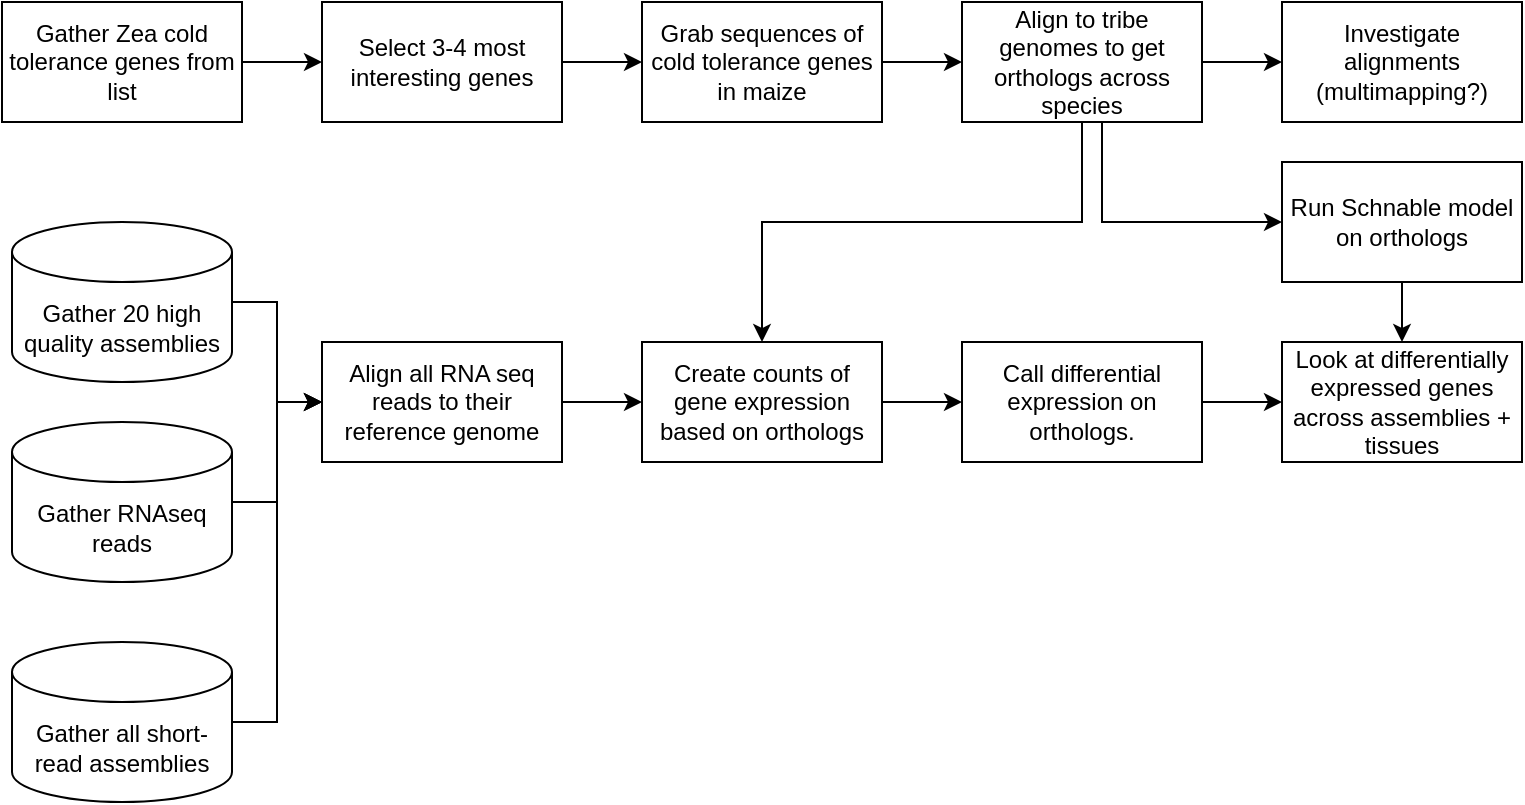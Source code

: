 <mxfile version="16.4.2" type="device"><diagram id="xK6OHSbXqzukHt_eQ0RS" name="Page-1"><mxGraphModel dx="879" dy="503" grid="1" gridSize="10" guides="1" tooltips="1" connect="1" arrows="1" fold="1" page="1" pageScale="1" pageWidth="850" pageHeight="1100" math="0" shadow="0"><root><mxCell id="0"/><mxCell id="1" parent="0"/><mxCell id="vJbxFcg-WxmfO-gbRe9B-28" style="edgeStyle=orthogonalEdgeStyle;rounded=0;orthogonalLoop=1;jettySize=auto;html=1;" edge="1" parent="1" source="vJbxFcg-WxmfO-gbRe9B-1" target="vJbxFcg-WxmfO-gbRe9B-27"><mxGeometry relative="1" as="geometry"/></mxCell><mxCell id="vJbxFcg-WxmfO-gbRe9B-1" value="Gather Zea cold tolerance genes from list" style="rounded=0;whiteSpace=wrap;html=1;" vertex="1" parent="1"><mxGeometry x="60" y="90" width="120" height="60" as="geometry"/></mxCell><mxCell id="vJbxFcg-WxmfO-gbRe9B-7" style="edgeStyle=orthogonalEdgeStyle;rounded=0;orthogonalLoop=1;jettySize=auto;html=1;" edge="1" parent="1" source="vJbxFcg-WxmfO-gbRe9B-2" target="vJbxFcg-WxmfO-gbRe9B-6"><mxGeometry relative="1" as="geometry"/></mxCell><mxCell id="vJbxFcg-WxmfO-gbRe9B-2" value="Grab sequences of cold tolerance genes in maize" style="rounded=0;whiteSpace=wrap;html=1;" vertex="1" parent="1"><mxGeometry x="380" y="90" width="120" height="60" as="geometry"/></mxCell><mxCell id="vJbxFcg-WxmfO-gbRe9B-22" style="edgeStyle=orthogonalEdgeStyle;rounded=0;orthogonalLoop=1;jettySize=auto;html=1;" edge="1" parent="1" source="vJbxFcg-WxmfO-gbRe9B-6" target="vJbxFcg-WxmfO-gbRe9B-21"><mxGeometry relative="1" as="geometry"/></mxCell><mxCell id="vJbxFcg-WxmfO-gbRe9B-30" style="edgeStyle=orthogonalEdgeStyle;rounded=0;orthogonalLoop=1;jettySize=auto;html=1;" edge="1" parent="1" source="vJbxFcg-WxmfO-gbRe9B-6" target="vJbxFcg-WxmfO-gbRe9B-20"><mxGeometry relative="1" as="geometry"><Array as="points"><mxPoint x="600" y="200"/><mxPoint x="440" y="200"/></Array></mxGeometry></mxCell><mxCell id="vJbxFcg-WxmfO-gbRe9B-35" style="edgeStyle=orthogonalEdgeStyle;rounded=0;orthogonalLoop=1;jettySize=auto;html=1;entryX=0;entryY=0.5;entryDx=0;entryDy=0;" edge="1" parent="1" source="vJbxFcg-WxmfO-gbRe9B-6" target="vJbxFcg-WxmfO-gbRe9B-33"><mxGeometry relative="1" as="geometry"><Array as="points"><mxPoint x="610" y="200"/></Array></mxGeometry></mxCell><mxCell id="vJbxFcg-WxmfO-gbRe9B-6" value="Align to tribe genomes to get orthologs across species" style="rounded=0;whiteSpace=wrap;html=1;" vertex="1" parent="1"><mxGeometry x="540" y="90" width="120" height="60" as="geometry"/></mxCell><mxCell id="vJbxFcg-WxmfO-gbRe9B-24" style="edgeStyle=orthogonalEdgeStyle;rounded=0;orthogonalLoop=1;jettySize=auto;html=1;entryX=0;entryY=0.5;entryDx=0;entryDy=0;" edge="1" parent="1" source="vJbxFcg-WxmfO-gbRe9B-11" target="vJbxFcg-WxmfO-gbRe9B-20"><mxGeometry relative="1" as="geometry"/></mxCell><mxCell id="vJbxFcg-WxmfO-gbRe9B-11" value="Align all RNA seq reads to their reference genome" style="rounded=0;whiteSpace=wrap;html=1;" vertex="1" parent="1"><mxGeometry x="220" y="260" width="120" height="60" as="geometry"/></mxCell><mxCell id="vJbxFcg-WxmfO-gbRe9B-32" style="edgeStyle=orthogonalEdgeStyle;rounded=0;orthogonalLoop=1;jettySize=auto;html=1;entryX=0;entryY=0.5;entryDx=0;entryDy=0;" edge="1" parent="1" source="vJbxFcg-WxmfO-gbRe9B-14" target="vJbxFcg-WxmfO-gbRe9B-31"><mxGeometry relative="1" as="geometry"/></mxCell><mxCell id="vJbxFcg-WxmfO-gbRe9B-14" value="Call differential expression on orthologs." style="rounded=0;whiteSpace=wrap;html=1;" vertex="1" parent="1"><mxGeometry x="540" y="260" width="120" height="60" as="geometry"/></mxCell><mxCell id="vJbxFcg-WxmfO-gbRe9B-17" style="edgeStyle=orthogonalEdgeStyle;rounded=0;orthogonalLoop=1;jettySize=auto;html=1;" edge="1" parent="1" source="vJbxFcg-WxmfO-gbRe9B-15" target="vJbxFcg-WxmfO-gbRe9B-11"><mxGeometry relative="1" as="geometry"/></mxCell><mxCell id="vJbxFcg-WxmfO-gbRe9B-15" value="Gather 20 high quality assemblies" style="shape=cylinder3;whiteSpace=wrap;html=1;boundedLbl=1;backgroundOutline=1;size=15;" vertex="1" parent="1"><mxGeometry x="65" y="200" width="110" height="80" as="geometry"/></mxCell><mxCell id="vJbxFcg-WxmfO-gbRe9B-19" style="edgeStyle=orthogonalEdgeStyle;rounded=0;orthogonalLoop=1;jettySize=auto;html=1;entryX=0;entryY=0.5;entryDx=0;entryDy=0;" edge="1" parent="1" source="vJbxFcg-WxmfO-gbRe9B-16" target="vJbxFcg-WxmfO-gbRe9B-11"><mxGeometry relative="1" as="geometry"/></mxCell><mxCell id="vJbxFcg-WxmfO-gbRe9B-16" value="Gather RNAseq reads" style="shape=cylinder3;whiteSpace=wrap;html=1;boundedLbl=1;backgroundOutline=1;size=15;" vertex="1" parent="1"><mxGeometry x="65" y="300" width="110" height="80" as="geometry"/></mxCell><mxCell id="vJbxFcg-WxmfO-gbRe9B-25" style="edgeStyle=orthogonalEdgeStyle;rounded=0;orthogonalLoop=1;jettySize=auto;html=1;" edge="1" parent="1" source="vJbxFcg-WxmfO-gbRe9B-20" target="vJbxFcg-WxmfO-gbRe9B-14"><mxGeometry relative="1" as="geometry"/></mxCell><mxCell id="vJbxFcg-WxmfO-gbRe9B-20" value="Create counts of gene expression based on orthologs" style="rounded=0;whiteSpace=wrap;html=1;" vertex="1" parent="1"><mxGeometry x="380" y="260" width="120" height="60" as="geometry"/></mxCell><mxCell id="vJbxFcg-WxmfO-gbRe9B-21" value="Investigate alignments (multimapping?)" style="rounded=0;whiteSpace=wrap;html=1;" vertex="1" parent="1"><mxGeometry x="700" y="90" width="120" height="60" as="geometry"/></mxCell><mxCell id="vJbxFcg-WxmfO-gbRe9B-29" style="edgeStyle=orthogonalEdgeStyle;rounded=0;orthogonalLoop=1;jettySize=auto;html=1;entryX=0;entryY=0.5;entryDx=0;entryDy=0;" edge="1" parent="1" source="vJbxFcg-WxmfO-gbRe9B-27" target="vJbxFcg-WxmfO-gbRe9B-2"><mxGeometry relative="1" as="geometry"/></mxCell><mxCell id="vJbxFcg-WxmfO-gbRe9B-27" value="Select 3-4 most interesting genes" style="rounded=0;whiteSpace=wrap;html=1;" vertex="1" parent="1"><mxGeometry x="220" y="90" width="120" height="60" as="geometry"/></mxCell><mxCell id="vJbxFcg-WxmfO-gbRe9B-31" value="Look at differentially expressed genes across assemblies + tissues" style="rounded=0;whiteSpace=wrap;html=1;" vertex="1" parent="1"><mxGeometry x="700" y="260" width="120" height="60" as="geometry"/></mxCell><mxCell id="vJbxFcg-WxmfO-gbRe9B-36" style="edgeStyle=orthogonalEdgeStyle;rounded=0;orthogonalLoop=1;jettySize=auto;html=1;entryX=0.5;entryY=0;entryDx=0;entryDy=0;" edge="1" parent="1" source="vJbxFcg-WxmfO-gbRe9B-33" target="vJbxFcg-WxmfO-gbRe9B-31"><mxGeometry relative="1" as="geometry"><Array as="points"><mxPoint x="760" y="240"/><mxPoint x="760" y="240"/></Array></mxGeometry></mxCell><mxCell id="vJbxFcg-WxmfO-gbRe9B-33" value="Run Schnable model on orthologs" style="rounded=0;whiteSpace=wrap;html=1;" vertex="1" parent="1"><mxGeometry x="700" y="170" width="120" height="60" as="geometry"/></mxCell><mxCell id="vJbxFcg-WxmfO-gbRe9B-38" style="edgeStyle=orthogonalEdgeStyle;rounded=0;orthogonalLoop=1;jettySize=auto;html=1;entryX=0;entryY=0.5;entryDx=0;entryDy=0;" edge="1" parent="1" source="vJbxFcg-WxmfO-gbRe9B-37" target="vJbxFcg-WxmfO-gbRe9B-11"><mxGeometry relative="1" as="geometry"/></mxCell><mxCell id="vJbxFcg-WxmfO-gbRe9B-37" value="Gather all short-read assemblies" style="shape=cylinder3;whiteSpace=wrap;html=1;boundedLbl=1;backgroundOutline=1;size=15;" vertex="1" parent="1"><mxGeometry x="65" y="410" width="110" height="80" as="geometry"/></mxCell></root></mxGraphModel></diagram></mxfile>